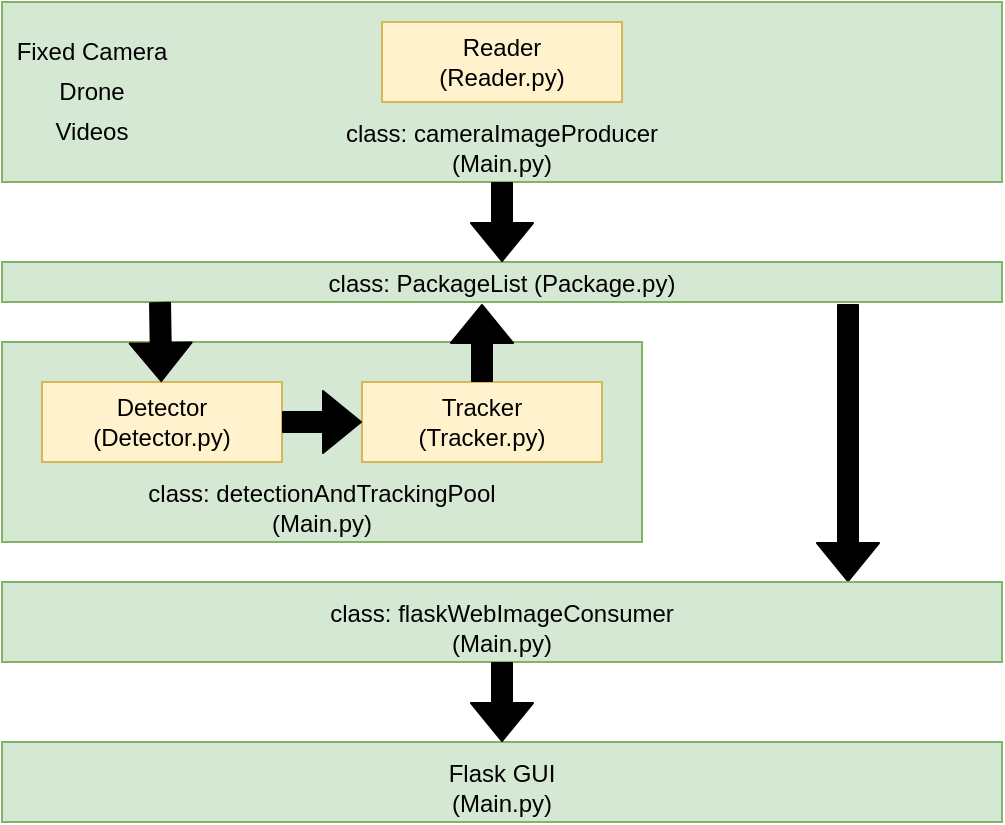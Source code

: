 <mxfile version="14.1.8" type="device"><diagram id="2BHKOXgLstczMHl9IW5H" name="Page-1"><mxGraphModel dx="1359" dy="867" grid="1" gridSize="10" guides="1" tooltips="1" connect="1" arrows="1" fold="1" page="1" pageScale="1" pageWidth="850" pageHeight="1100" math="0" shadow="0"><root><mxCell id="0"/><mxCell id="1" parent="0"/><mxCell id="iqx8p-3cGgxsyGKJSIao-8" value="class: detectionAndTrackingPool&lt;br&gt;(Main.py)" style="rounded=0;whiteSpace=wrap;html=1;fillColor=#d5e8d4;strokeColor=#82b366;verticalAlign=bottom;" vertex="1" parent="1"><mxGeometry x="200" y="300" width="320" height="100" as="geometry"/></mxCell><mxCell id="iqx8p-3cGgxsyGKJSIao-2" value="class: cameraImageProducer&lt;br&gt;(Main.py)" style="rounded=0;whiteSpace=wrap;html=1;fillColor=#d5e8d4;strokeColor=#82b366;verticalAlign=bottom;" vertex="1" parent="1"><mxGeometry x="200" y="130" width="500" height="90" as="geometry"/></mxCell><mxCell id="iqx8p-3cGgxsyGKJSIao-1" value="Reader&lt;br&gt;(Reader.py)" style="rounded=0;whiteSpace=wrap;html=1;fillColor=#fff2cc;strokeColor=#d6b656;" vertex="1" parent="1"><mxGeometry x="390" y="140" width="120" height="40" as="geometry"/></mxCell><mxCell id="iqx8p-3cGgxsyGKJSIao-4" value="class: PackageList (Package.py)" style="rounded=0;whiteSpace=wrap;html=1;fillColor=#d5e8d4;strokeColor=#82b366;verticalAlign=bottom;" vertex="1" parent="1"><mxGeometry x="200" y="260" width="500" height="20" as="geometry"/></mxCell><mxCell id="iqx8p-3cGgxsyGKJSIao-5" value="" style="shape=flexArrow;endArrow=classic;html=1;exitX=0.5;exitY=1;exitDx=0;exitDy=0;entryX=0.5;entryY=0;entryDx=0;entryDy=0;fillColor=#000000;" edge="1" parent="1" source="iqx8p-3cGgxsyGKJSIao-2" target="iqx8p-3cGgxsyGKJSIao-4"><mxGeometry width="50" height="50" relative="1" as="geometry"><mxPoint x="540" y="460" as="sourcePoint"/><mxPoint x="590" y="410" as="targetPoint"/></mxGeometry></mxCell><mxCell id="iqx8p-3cGgxsyGKJSIao-6" value="Detector&lt;br&gt;(Detector.py)" style="rounded=0;whiteSpace=wrap;html=1;fillColor=#fff2cc;strokeColor=#d6b656;" vertex="1" parent="1"><mxGeometry x="220" y="320" width="120" height="40" as="geometry"/></mxCell><mxCell id="iqx8p-3cGgxsyGKJSIao-7" value="Tracker&lt;br&gt;(Tracker.py)" style="rounded=0;whiteSpace=wrap;html=1;fillColor=#fff2cc;strokeColor=#d6b656;" vertex="1" parent="1"><mxGeometry x="380" y="320" width="120" height="40" as="geometry"/></mxCell><mxCell id="iqx8p-3cGgxsyGKJSIao-9" value="" style="shape=flexArrow;endArrow=classic;html=1;fillColor=#000000;" edge="1" parent="1" target="iqx8p-3cGgxsyGKJSIao-6"><mxGeometry width="50" height="50" relative="1" as="geometry"><mxPoint x="279" y="280" as="sourcePoint"/><mxPoint x="460" y="270" as="targetPoint"/></mxGeometry></mxCell><mxCell id="iqx8p-3cGgxsyGKJSIao-10" value="" style="shape=flexArrow;endArrow=classic;html=1;exitX=1;exitY=0.5;exitDx=0;exitDy=0;entryX=0;entryY=0.5;entryDx=0;entryDy=0;fillColor=#000000;" edge="1" parent="1" source="iqx8p-3cGgxsyGKJSIao-6" target="iqx8p-3cGgxsyGKJSIao-7"><mxGeometry width="50" height="50" relative="1" as="geometry"><mxPoint x="470" y="240" as="sourcePoint"/><mxPoint x="470" y="280" as="targetPoint"/></mxGeometry></mxCell><mxCell id="iqx8p-3cGgxsyGKJSIao-11" value="" style="shape=flexArrow;endArrow=classic;html=1;exitX=0.5;exitY=0;exitDx=0;exitDy=0;entryX=0.48;entryY=1.05;entryDx=0;entryDy=0;entryPerimeter=0;fillColor=#000000;" edge="1" parent="1" source="iqx8p-3cGgxsyGKJSIao-7" target="iqx8p-3cGgxsyGKJSIao-4"><mxGeometry width="50" height="50" relative="1" as="geometry"><mxPoint x="480" y="250" as="sourcePoint"/><mxPoint x="480" y="290" as="targetPoint"/></mxGeometry></mxCell><mxCell id="iqx8p-3cGgxsyGKJSIao-12" value="" style="shape=flexArrow;endArrow=classic;html=1;exitX=0.846;exitY=1.05;exitDx=0;exitDy=0;fillColor=#000000;exitPerimeter=0;" edge="1" parent="1" source="iqx8p-3cGgxsyGKJSIao-4"><mxGeometry width="50" height="50" relative="1" as="geometry"><mxPoint x="460" y="230" as="sourcePoint"/><mxPoint x="623" y="420" as="targetPoint"/></mxGeometry></mxCell><mxCell id="iqx8p-3cGgxsyGKJSIao-13" value="class: flaskWebImageConsumer&lt;br&gt;(Main.py)" style="rounded=0;whiteSpace=wrap;html=1;fillColor=#d5e8d4;strokeColor=#82b366;verticalAlign=bottom;" vertex="1" parent="1"><mxGeometry x="200" y="420" width="500" height="40" as="geometry"/></mxCell><mxCell id="iqx8p-3cGgxsyGKJSIao-14" value="Flask GUI&lt;br&gt;(Main.py)" style="rounded=0;whiteSpace=wrap;html=1;fillColor=#d5e8d4;strokeColor=#82b366;verticalAlign=bottom;" vertex="1" parent="1"><mxGeometry x="200" y="500" width="500" height="40" as="geometry"/></mxCell><mxCell id="iqx8p-3cGgxsyGKJSIao-15" value="" style="shape=flexArrow;endArrow=classic;html=1;exitX=0.5;exitY=1;exitDx=0;exitDy=0;fillColor=#000000;" edge="1" parent="1" source="iqx8p-3cGgxsyGKJSIao-13" target="iqx8p-3cGgxsyGKJSIao-14"><mxGeometry width="50" height="50" relative="1" as="geometry"><mxPoint x="633" y="291" as="sourcePoint"/><mxPoint x="633" y="430" as="targetPoint"/></mxGeometry></mxCell><mxCell id="iqx8p-3cGgxsyGKJSIao-16" value="Fixed Camera" style="text;html=1;strokeColor=none;fillColor=none;align=center;verticalAlign=middle;whiteSpace=wrap;rounded=0;" vertex="1" parent="1"><mxGeometry x="200" y="145" width="90" height="20" as="geometry"/></mxCell><mxCell id="iqx8p-3cGgxsyGKJSIao-17" value="Drone" style="text;html=1;strokeColor=none;fillColor=none;align=center;verticalAlign=middle;whiteSpace=wrap;rounded=0;" vertex="1" parent="1"><mxGeometry x="200" y="165" width="90" height="20" as="geometry"/></mxCell><mxCell id="iqx8p-3cGgxsyGKJSIao-18" value="Videos" style="text;html=1;strokeColor=none;fillColor=none;align=center;verticalAlign=middle;whiteSpace=wrap;rounded=0;" vertex="1" parent="1"><mxGeometry x="200" y="185" width="90" height="20" as="geometry"/></mxCell></root></mxGraphModel></diagram></mxfile>